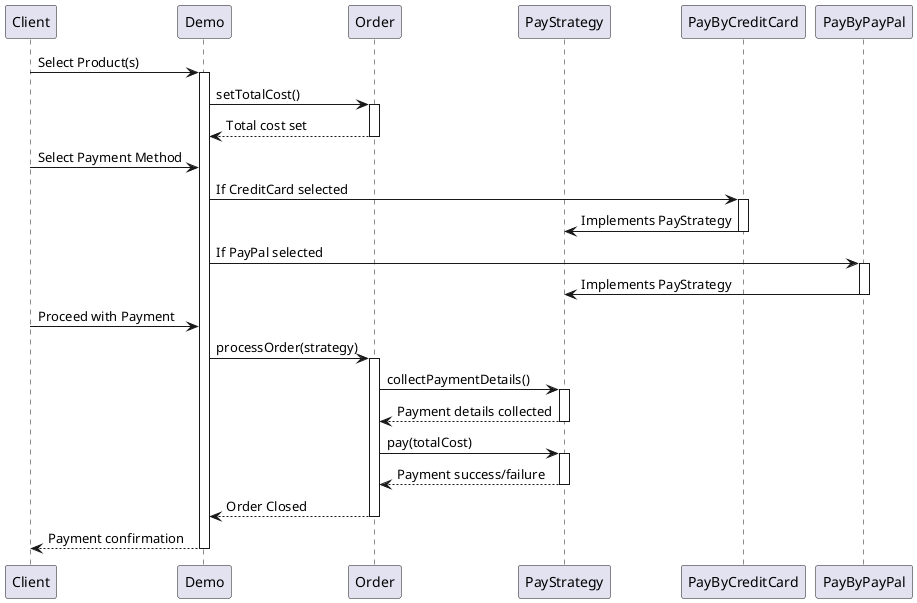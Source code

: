 @startuml
participant Client
participant Demo
participant Order
participant PayStrategy
participant PayByCreditCard
participant PayByPayPal

Client -> Demo: Select Product(s)
activate Demo
Demo -> Order: setTotalCost()
activate Order
Order --> Demo: Total cost set
deactivate Order

Client -> Demo: Select Payment Method
Demo -> PayByCreditCard: If CreditCard selected
activate PayByCreditCard
PayByCreditCard -> PayStrategy: Implements PayStrategy
deactivate PayByCreditCard

Demo -> PayByPayPal: If PayPal selected
activate PayByPayPal
PayByPayPal -> PayStrategy: Implements PayStrategy
deactivate PayByPayPal

Client -> Demo: Proceed with Payment
Demo -> Order: processOrder(strategy)
activate Order
Order -> PayStrategy: collectPaymentDetails()
activate PayStrategy
PayStrategy --> Order: Payment details collected
deactivate PayStrategy

Order -> PayStrategy: pay(totalCost)
activate PayStrategy
PayStrategy --> Order: Payment success/failure
deactivate PayStrategy
Order --> Demo: Order Closed
deactivate Order

Demo --> Client: Payment confirmation
deactivate Demo
@enduml
